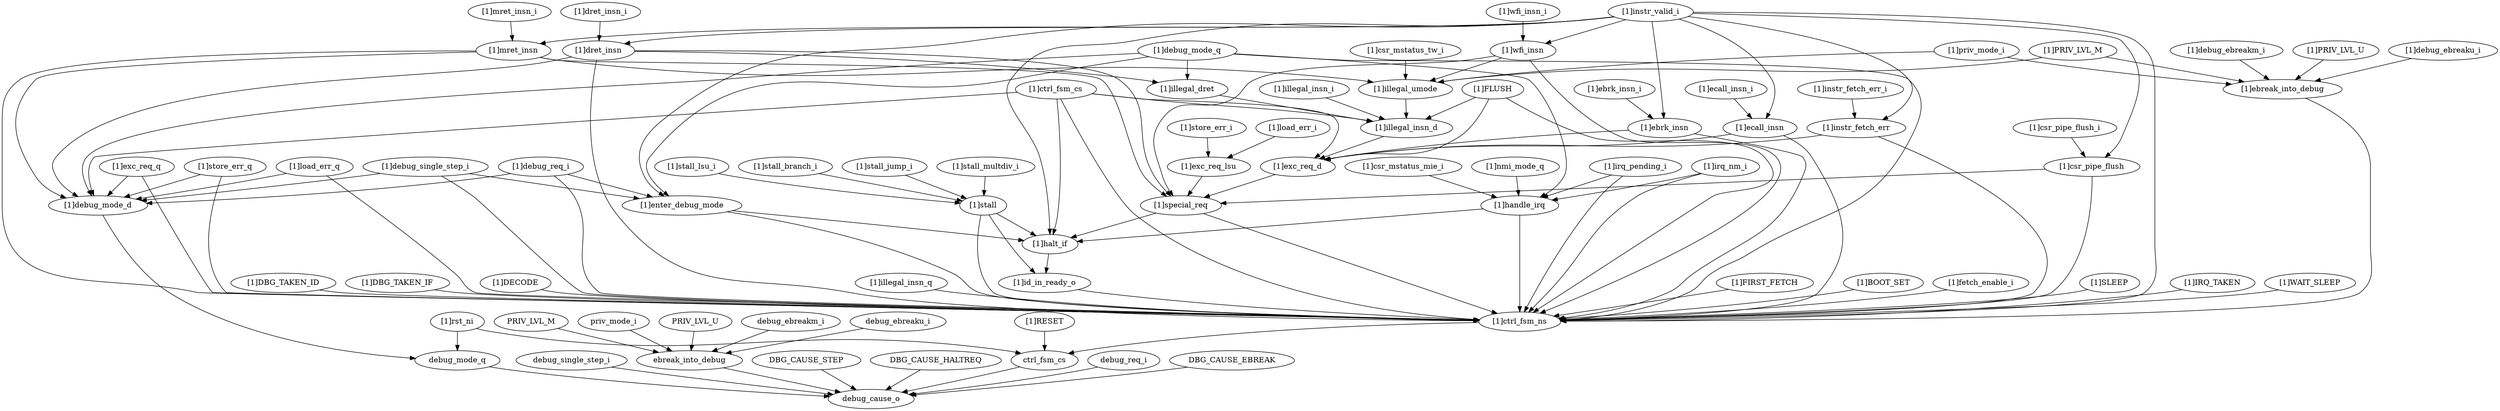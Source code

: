 strict digraph "" {
	"[1]csr_mstatus_tw_i"	 [complexity=36,
		importance=0.510994528028,
		rank=0.0141942924452];
	"[1]illegal_umode"	 [complexity=30,
		importance=0.505996911861,
		rank=0.0168665637287];
	"[1]csr_mstatus_tw_i" -> "[1]illegal_umode";
	"[1]stall"	 [complexity=12,
		importance=0.467963921384,
		rank=0.0389969934487];
	"[1]id_in_ready_o"	 [complexity=4,
		importance=0.137466275765,
		rank=0.0343665689414];
	"[1]stall" -> "[1]id_in_ready_o";
	"[1]ctrl_fsm_ns"	 [complexity=3,
		importance=0.128149874273,
		rank=0.0427166247577];
	"[1]stall" -> "[1]ctrl_fsm_ns";
	"[1]halt_if"	 [complexity=7,
		importance=0.150990567454,
		rank=0.0215700810649];
	"[1]stall" -> "[1]halt_if";
	"[1]DBG_TAKEN_ID"	 [complexity=5,
		importance=0.13314749044,
		rank=0.026629498088];
	"[1]DBG_TAKEN_ID" -> "[1]ctrl_fsm_ns";
	"[1]DBG_TAKEN_IF"	 [complexity=9,
		importance=0.389447238986,
		rank=0.0432719154429];
	"[1]DBG_TAKEN_IF" -> "[1]ctrl_fsm_ns";
	"[1]PRIV_LVL_U"	 [complexity=12,
		importance=0.147306825889,
		rank=0.0122755688241];
	"[1]ebreak_into_debug"	 [complexity=5,
		importance=0.142309209723,
		rank=0.0284618419445];
	"[1]PRIV_LVL_U" -> "[1]ebreak_into_debug";
	"[1]exc_req_q"	 [complexity=6,
		importance=0.392539494371,
		rank=0.0654232490618];
	"[1]debug_mode_d"	 [complexity=4,
		importance=0.0302575846031,
		rank=0.00756439615077];
	"[1]exc_req_q" -> "[1]debug_mode_d";
	"[1]exc_req_q" -> "[1]ctrl_fsm_ns";
	debug_mode_q	 [complexity=2,
		importance=0.0232315098256,
		rank=0.0116157549128];
	"[1]debug_mode_d" -> debug_mode_q;
	"[1]dret_insn_i"	 [complexity=36,
		importance=0.513941022844,
		rank=0.0142761395235];
	"[1]dret_insn"	 [complexity=33,
		importance=0.508943406678,
		rank=0.0154225274751];
	"[1]dret_insn_i" -> "[1]dret_insn";
	"[1]DECODE"	 [complexity=13,
		importance=1.2864963589,
		rank=0.0989612583768];
	"[1]DECODE" -> "[1]ctrl_fsm_ns";
	"[1]illegal_insn_i"	 [complexity=30,
		importance=0.50055531417,
		rank=0.016685177139];
	"[1]illegal_insn_d"	 [complexity=24,
		importance=0.495557698003,
		rank=0.0206482374168];
	"[1]illegal_insn_i" -> "[1]illegal_insn_d";
	"[1]PRIV_LVL_M"	 [complexity=12,
		importance=0.147306825889,
		rank=0.0122755688241];
	"[1]PRIV_LVL_M" -> "[1]illegal_umode";
	"[1]PRIV_LVL_M" -> "[1]ebreak_into_debug";
	"[1]exc_req_d"	 [complexity=17,
		importance=0.479066368033,
		rank=0.0281803745902];
	"[1]illegal_insn_d" -> "[1]exc_req_d";
	"[1]debug_single_step_i"	 [complexity=17,
		importance=0.614598005696,
		rank=0.0361528238644];
	"[1]debug_single_step_i" -> "[1]debug_mode_d";
	"[1]debug_single_step_i" -> "[1]ctrl_fsm_ns";
	"[1]enter_debug_mode"	 [complexity=12,
		importance=0.609600389529,
		rank=0.0508000324607];
	"[1]debug_single_step_i" -> "[1]enter_debug_mode";
	"[1]store_err_q"	 [complexity=6,
		importance=0.392927631423,
		rank=0.0654879385706];
	"[1]store_err_q" -> "[1]debug_mode_d";
	"[1]store_err_q" -> "[1]ctrl_fsm_ns";
	debug_single_step_i	 [complexity=3,
		importance=0.0624524855941,
		rank=0.020817495198];
	debug_cause_o	 [complexity=0,
		importance=0.0143637173569,
		rank=0.0];
	debug_single_step_i -> debug_cause_o;
	"[1]illegal_insn_q"	 [complexity=4,
		importance=0.137627376989,
		rank=0.0344068442471];
	"[1]illegal_insn_q" -> "[1]ctrl_fsm_ns";
	"[1]ctrl_fsm_cs"	 [complexity=30,
		importance=0.529150320911,
		rank=0.0176383440304];
	"[1]ctrl_fsm_cs" -> "[1]debug_mode_d";
	"[1]ctrl_fsm_cs" -> "[1]illegal_insn_d";
	"[1]ctrl_fsm_cs" -> "[1]ctrl_fsm_ns";
	"[1]ctrl_fsm_cs" -> "[1]exc_req_d";
	"[1]ctrl_fsm_cs" -> "[1]halt_if";
	"[1]illegal_dret"	 [complexity=30,
		importance=0.501280563083,
		rank=0.0167093521028];
	"[1]illegal_dret" -> "[1]illegal_insn_d";
	"[1]instr_valid_i"	 [complexity=27,
		importance=0.491726827794,
		rank=0.0182121047331];
	"[1]instr_fetch_err"	 [complexity=24,
		importance=0.486729211627,
		rank=0.0202803838178];
	"[1]instr_valid_i" -> "[1]instr_fetch_err";
	"[1]ebrk_insn"	 [complexity=24,
		importance=0.486729211627,
		rank=0.0202803838178];
	"[1]instr_valid_i" -> "[1]ebrk_insn";
	"[1]wfi_insn"	 [complexity=36,
		importance=0.513659755456,
		rank=0.0142683265404];
	"[1]instr_valid_i" -> "[1]wfi_insn";
	"[1]instr_valid_i" -> "[1]ctrl_fsm_ns";
	"[1]instr_valid_i" -> "[1]dret_insn";
	"[1]ecall_insn"	 [complexity=24,
		importance=0.486729211627,
		rank=0.0202803838178];
	"[1]instr_valid_i" -> "[1]ecall_insn";
	"[1]instr_valid_i" -> "[1]enter_debug_mode";
	"[1]instr_valid_i" -> "[1]halt_if";
	"[1]csr_pipe_flush"	 [complexity=17,
		importance=0.475787593393,
		rank=0.0279875054937];
	"[1]instr_valid_i" -> "[1]csr_pipe_flush";
	"[1]mret_insn"	 [complexity=36,
		importance=0.513659755456,
		rank=0.0142683265404];
	"[1]instr_valid_i" -> "[1]mret_insn";
	"[1]csr_mstatus_mie_i"	 [complexity=18,
		importance=0.467331182672,
		rank=0.0259628434818];
	"[1]handle_irq"	 [complexity=12,
		importance=0.462333566506,
		rank=0.0385277972088];
	"[1]csr_mstatus_mie_i" -> "[1]handle_irq";
	"[1]instr_fetch_err" -> "[1]ctrl_fsm_ns";
	"[1]instr_fetch_err" -> "[1]exc_req_d";
	"[1]debug_mode_q"	 [complexity=33,
		importance=0.510148355552,
		rank=0.0154590410773];
	"[1]debug_mode_q" -> "[1]debug_mode_d";
	"[1]debug_mode_q" -> "[1]illegal_dret";
	"[1]debug_mode_q" -> "[1]ctrl_fsm_ns";
	"[1]debug_mode_q" -> "[1]enter_debug_mode";
	"[1]debug_mode_q" -> "[1]handle_irq";
	"[1]irq_pending_i"	 [complexity=18,
		importance=0.467331182672,
		rank=0.0259628434818];
	"[1]irq_pending_i" -> "[1]ctrl_fsm_ns";
	"[1]irq_pending_i" -> "[1]handle_irq";
	PRIV_LVL_U	 [complexity=9,
		importance=0.0335206689729,
		rank=0.00372451877477];
	ebreak_into_debug	 [complexity=2,
		importance=0.0285230528063,
		rank=0.0142615264031];
	PRIV_LVL_U -> ebreak_into_debug;
	"[1]stall_jump_i"	 [complexity=17,
		importance=0.472961537551,
		rank=0.0278212669147];
	"[1]stall_jump_i" -> "[1]stall";
	"[1]id_in_ready_o" -> "[1]ctrl_fsm_ns";
	"[1]priv_mode_i"	 [complexity=12,
		importance=0.147306825889,
		rank=0.0122755688241];
	"[1]priv_mode_i" -> "[1]illegal_umode";
	"[1]priv_mode_i" -> "[1]ebreak_into_debug";
	"[1]special_req"	 [complexity=10,
		importance=0.468124749798,
		rank=0.0468124749798];
	"[1]special_req" -> "[1]ctrl_fsm_ns";
	"[1]special_req" -> "[1]halt_if";
	debug_ebreakm_i	 [complexity=9,
		importance=0.0335206689729,
		rank=0.00372451877477];
	debug_ebreakm_i -> ebreak_into_debug;
	"[1]load_err_i"	 [complexity=20,
		importance=0.480618632845,
		rank=0.0240309316423];
	"[1]exc_req_lsu"	 [complexity=17,
		importance=0.475621016679,
		rank=0.0279777068634];
	"[1]load_err_i" -> "[1]exc_req_lsu";
	"[1]FIRST_FETCH"	 [complexity=7,
		importance=0.261297364713,
		rank=0.037328194959];
	"[1]FIRST_FETCH" -> "[1]ctrl_fsm_ns";
	DBG_CAUSE_STEP	 [complexity=2,
		importance=0.0193613335235,
		rank=0.00968066676176];
	DBG_CAUSE_STEP -> debug_cause_o;
	"[1]debug_req_i"	 [complexity=17,
		importance=0.614598005696,
		rank=0.0361528238644];
	"[1]debug_req_i" -> "[1]debug_mode_d";
	"[1]debug_req_i" -> "[1]ctrl_fsm_ns";
	"[1]debug_req_i" -> "[1]enter_debug_mode";
	DBG_CAUSE_HALTREQ	 [complexity=2,
		importance=0.0193613335235,
		rank=0.00968066676176];
	DBG_CAUSE_HALTREQ -> debug_cause_o;
	debug_ebreaku_i	 [complexity=9,
		importance=0.0335206689729,
		rank=0.00372451877477];
	debug_ebreaku_i -> ebreak_into_debug;
	"[1]store_err_i"	 [complexity=20,
		importance=0.480618632845,
		rank=0.0240309316423];
	"[1]store_err_i" -> "[1]exc_req_lsu";
	"[1]BOOT_SET"	 [complexity=5,
		importance=0.13314749044,
		rank=0.026629498088];
	"[1]BOOT_SET" -> "[1]ctrl_fsm_ns";
	"[1]rst_ni"	 [complexity=2,
		importance=0.158365166123,
		rank=0.0791825830615];
	"[1]rst_ni" -> debug_mode_q;
	ctrl_fsm_cs	 [complexity=1,
		importance=0.0766837749782,
		rank=0.0766837749782];
	"[1]rst_ni" -> ctrl_fsm_cs;
	PRIV_LVL_M	 [complexity=9,
		importance=0.0335206689729,
		rank=0.00372451877477];
	PRIV_LVL_M -> ebreak_into_debug;
	"[1]debug_ebreaku_i"	 [complexity=12,
		importance=0.147306825889,
		rank=0.0122755688241];
	"[1]debug_ebreaku_i" -> "[1]ebreak_into_debug";
	"[1]ebrk_insn" -> "[1]ctrl_fsm_ns";
	"[1]ebrk_insn" -> "[1]exc_req_d";
	debug_req_i	 [complexity=2,
		importance=0.0337250508804,
		rank=0.0168625254402];
	debug_req_i -> debug_cause_o;
	"[1]ebrk_insn_i"	 [complexity=27,
		importance=0.491726827794,
		rank=0.0182121047331];
	"[1]ebrk_insn_i" -> "[1]ebrk_insn";
	debug_mode_q -> debug_cause_o;
	DBG_CAUSE_EBREAK	 [complexity=4,
		importance=0.0337250508804,
		rank=0.0084312627201];
	DBG_CAUSE_EBREAK -> debug_cause_o;
	"[1]fetch_enable_i"	 [complexity=4,
		importance=0.13314749044,
		rank=0.0332868726099];
	"[1]fetch_enable_i" -> "[1]ctrl_fsm_ns";
	"[1]wfi_insn" -> "[1]special_req";
	"[1]wfi_insn" -> "[1]ctrl_fsm_ns";
	"[1]wfi_insn" -> "[1]illegal_umode";
	"[1]mret_insn_i"	 [complexity=39,
		importance=0.518657371622,
		rank=0.0132989069647];
	"[1]mret_insn_i" -> "[1]mret_insn";
	"[1]stall_multdiv_i"	 [complexity=17,
		importance=0.472961537551,
		rank=0.0278212669147];
	"[1]stall_multdiv_i" -> "[1]stall";
	ctrl_fsm_cs -> debug_cause_o;
	"[1]ctrl_fsm_ns" -> ctrl_fsm_cs;
	"[1]debug_ebreakm_i"	 [complexity=12,
		importance=0.147306825889,
		rank=0.0122755688241];
	"[1]debug_ebreakm_i" -> "[1]ebreak_into_debug";
	"[1]stall_lsu_i"	 [complexity=17,
		importance=0.472961537551,
		rank=0.0278212669147];
	"[1]stall_lsu_i" -> "[1]stall";
	"[1]exc_req_d" -> "[1]special_req";
	"[1]irq_nm_i"	 [complexity=18,
		importance=0.467331182672,
		rank=0.0259628434818];
	"[1]irq_nm_i" -> "[1]ctrl_fsm_ns";
	"[1]irq_nm_i" -> "[1]handle_irq";
	"[1]stall_branch_i"	 [complexity=17,
		importance=0.472961537551,
		rank=0.0278212669147];
	"[1]stall_branch_i" -> "[1]stall";
	"[1]RESET"	 [complexity=3,
		importance=0.0816813911448,
		rank=0.0272271303816];
	"[1]RESET" -> ctrl_fsm_cs;
	"[1]csr_pipe_flush_i"	 [complexity=20,
		importance=0.480785209559,
		rank=0.024039260478];
	"[1]csr_pipe_flush_i" -> "[1]csr_pipe_flush";
	"[1]wfi_insn_i"	 [complexity=39,
		importance=0.518657371622,
		rank=0.0132989069647];
	"[1]wfi_insn_i" -> "[1]wfi_insn";
	"[1]FLUSH"	 [complexity=30,
		importance=0.50055531417,
		rank=0.016685177139];
	"[1]FLUSH" -> "[1]illegal_insn_d";
	"[1]FLUSH" -> "[1]ctrl_fsm_ns";
	"[1]FLUSH" -> "[1]exc_req_d";
	ebreak_into_debug -> debug_cause_o;
	"[1]illegal_umode" -> "[1]illegal_insn_d";
	"[1]dret_insn" -> "[1]debug_mode_d";
	"[1]dret_insn" -> "[1]illegal_dret";
	"[1]dret_insn" -> "[1]special_req";
	"[1]dret_insn" -> "[1]ctrl_fsm_ns";
	"[1]ecall_insn" -> "[1]ctrl_fsm_ns";
	"[1]ecall_insn" -> "[1]exc_req_d";
	priv_mode_i	 [complexity=9,
		importance=0.0335206689729,
		rank=0.00372451877477];
	priv_mode_i -> ebreak_into_debug;
	"[1]SLEEP"	 [complexity=5,
		importance=0.13314749044,
		rank=0.026629498088];
	"[1]SLEEP" -> "[1]ctrl_fsm_ns";
	"[1]load_err_q"	 [complexity=6,
		importance=0.392927631423,
		rank=0.0654879385706];
	"[1]load_err_q" -> "[1]debug_mode_d";
	"[1]load_err_q" -> "[1]ctrl_fsm_ns";
	"[1]enter_debug_mode" -> "[1]ctrl_fsm_ns";
	"[1]enter_debug_mode" -> "[1]halt_if";
	"[1]IRQ_TAKEN"	 [complexity=9,
		importance=0.389447238986,
		rank=0.0432719154429];
	"[1]IRQ_TAKEN" -> "[1]ctrl_fsm_ns";
	"[1]instr_fetch_err_i"	 [complexity=27,
		importance=0.491726827794,
		rank=0.0182121047331];
	"[1]instr_fetch_err_i" -> "[1]instr_fetch_err";
	"[1]halt_if" -> "[1]id_in_ready_o";
	"[1]ebreak_into_debug" -> "[1]ctrl_fsm_ns";
	"[1]nmi_mode_q"	 [complexity=18,
		importance=0.471491741398,
		rank=0.0261939856332];
	"[1]nmi_mode_q" -> "[1]handle_irq";
	"[1]exc_req_lsu" -> "[1]special_req";
	"[1]csr_pipe_flush" -> "[1]special_req";
	"[1]csr_pipe_flush" -> "[1]ctrl_fsm_ns";
	"[1]mret_insn" -> "[1]debug_mode_d";
	"[1]mret_insn" -> "[1]special_req";
	"[1]mret_insn" -> "[1]ctrl_fsm_ns";
	"[1]mret_insn" -> "[1]illegal_umode";
	"[1]WAIT_SLEEP"	 [complexity=5,
		importance=0.13314749044,
		rank=0.026629498088];
	"[1]WAIT_SLEEP" -> "[1]ctrl_fsm_ns";
	"[1]ecall_insn_i"	 [complexity=27,
		importance=0.491726827794,
		rank=0.0182121047331];
	"[1]ecall_insn_i" -> "[1]ecall_insn";
	"[1]handle_irq" -> "[1]ctrl_fsm_ns";
	"[1]handle_irq" -> "[1]halt_if";
}
